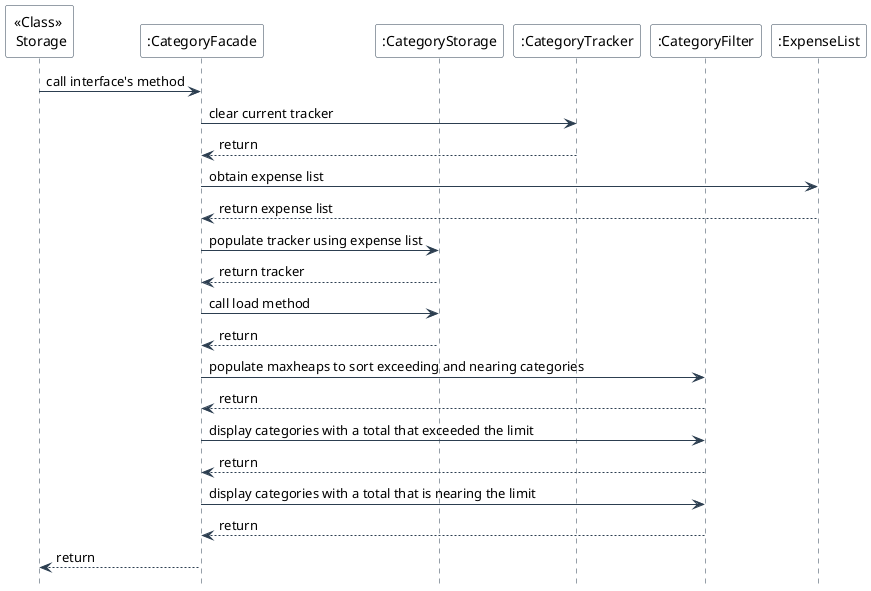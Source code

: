 @startuml
skinparam backgroundColor #FFFFFF
skinparam sequence {
    ArrowColor #2C3E50
    LifeLineBorderColor #2C3E50
    ParticipantBorderColor #2C3E50
    ParticipantBackgroundColor #FFFFFF
}
hide footbox

participant "<<Class>> \n Storage" as S
participant ":CategoryFacade" as CF
participant ":CategoryStorage" as CS
participant ":CategoryTracker" as CT
participant ":CategoryFilter" as CFilt
participant ":ExpenseList" as EL

S -> CF: call interface's method
CF -> CT: clear current tracker
CT --> CF: return
CF -> EL: obtain expense list
EL --> CF: return expense list
CF -> CS: populate tracker using expense list
CS --> CF: return tracker
CF -> CS: call load method
CS --> CF: return
CF -> CFilt: populate maxheaps to sort exceeding and nearing categories
CFilt --> CF: return
CF -> CFilt: display categories with a total that exceeded the limit
CFilt --> CF: return
CF -> CFilt: display categories with a total that is nearing the limit
CFilt --> CF: return
CF --> S: return

@enduml
